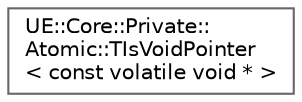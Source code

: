 digraph "Graphical Class Hierarchy"
{
 // INTERACTIVE_SVG=YES
 // LATEX_PDF_SIZE
  bgcolor="transparent";
  edge [fontname=Helvetica,fontsize=10,labelfontname=Helvetica,labelfontsize=10];
  node [fontname=Helvetica,fontsize=10,shape=box,height=0.2,width=0.4];
  rankdir="LR";
  Node0 [id="Node000000",label="UE::Core::Private::\lAtomic::TIsVoidPointer\l\< const volatile void * \>",height=0.2,width=0.4,color="grey40", fillcolor="white", style="filled",URL="$d4/d58/structUE_1_1Core_1_1Private_1_1Atomic_1_1TIsVoidPointer_3_01const_01volatile_01void_01_5_01_4.html",tooltip=" "];
}
